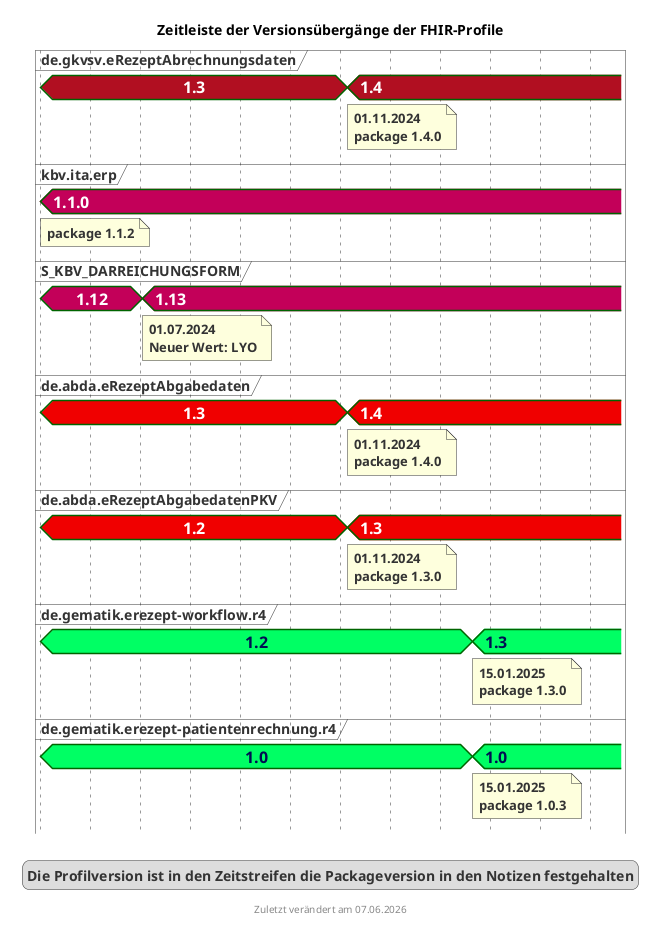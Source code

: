 @startuml fhir_version_timeline
<style>
timingDiagram {
  .kbvcolor {
    FontColor #ffffff
    Fontsize 16
    FontStyle bold
    Backgroundcolor #c30059
  }
  .gematikcolor {
    FontColor #000e52
    Fontsize 16
    FontStyle bold
    Backgroundcolor #00ff64
  }
  .davcolor {
    FontColor #ffffff
    Fontsize 16
    FontStyle bold
    BackgroundColor #f00000
  }
  .gkvcolor {
    FontColor #ffffff
    Fontsize 16
    FontStyle bold
    BackgroundColor #b10f21
  }
}
</style>
title Zeitleiste der Versionsübergänge der FHIR-Profile
footer Zuletzt verändert am %date("dd.MM.yyyy")


concise "de.gkvsv.eRezeptAbrechnungsdaten" as GKV <<gkvcolor>>
concise "kbv.ita.erp" as KBV <<kbvcolor>>
concise "S_KBV_DARREICHUNGSFORM" as DF <<kbvcolor>>
concise "de.abda.eRezeptAbgabedaten" as DAV <<davcolor>>
concise "de.abda.eRezeptAbgabedatenPKV" as PKV <<davcolor>>
concise "de.gematik.erezept-workflow.r4" as gematik <<gematikcolor>>
concise "de.gematik.erezept-patientenrechnung.r4" as gematikpkv <<gematikcolor>>


'30 days is scaled to 50 pixels
scale 2592000 as 50 pixels
hide time-axis

@2024/05/01
GKV is 1.3
KBV is 1.1.0
DF is 1.12
note bottom of KBV : package 1.1.2
DAV is 1.3
gematik is 1.2
gematikpkv is 1.0
PKV is 1.2

@2024/07/01
DF is 1.13
note bottom of DF : 01.07.2024\nNeuer Wert: LYO

@2024/11/01
GKV is 1.4
note bottom of GKV : 01.11.2024\npackage 1.4.0
DAV is 1.4
note bottom of DAV : 01.11.2024\npackage 1.4.0
PKV is 1.3
note bottom of PKV : 01.11.2024\npackage 1.3.0

@2025/01/15
gematik is 1.3
note bottom of gematik : 15.01.2025\npackage 1.3.0
gematikpkv is 1.0
note bottom of gematikpkv : 15.01.2025\npackage 1.0.3


@2025/03/15

legend
Die Profilversion ist in den Zeitstreifen die Packageversion in den Notizen festgehalten
end legend

@enduml